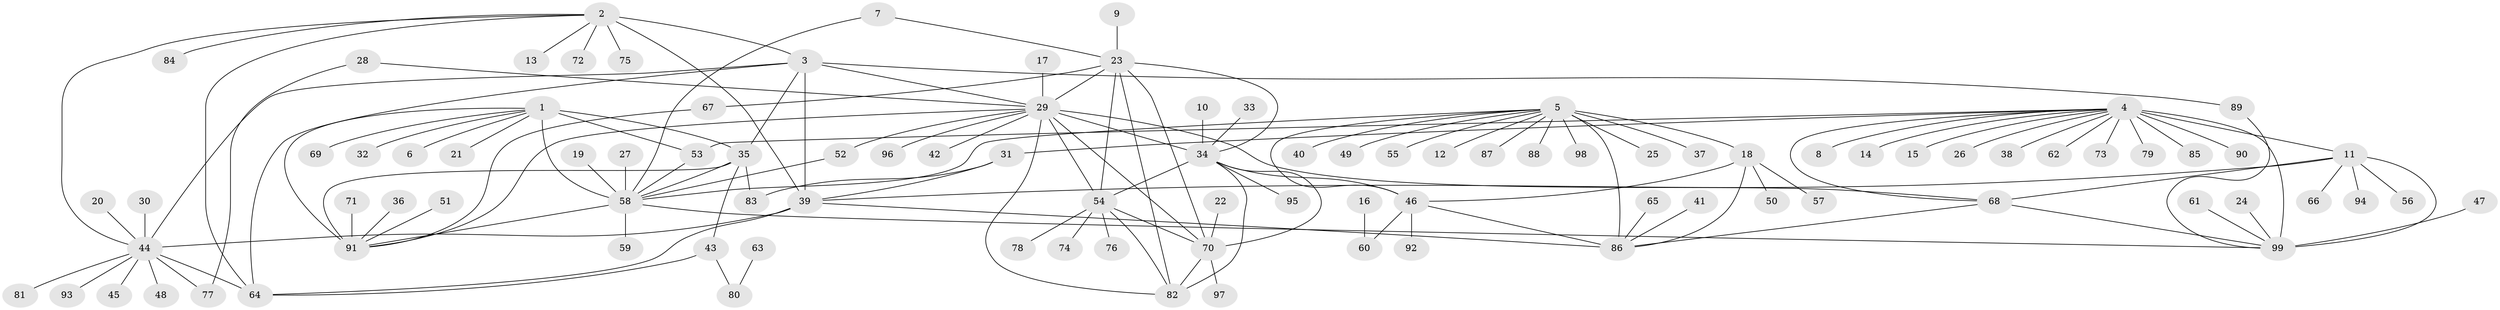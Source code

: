 // original degree distribution, {7: 0.03571428571428571, 12: 0.007142857142857143, 9: 0.04285714285714286, 6: 0.02857142857142857, 15: 0.02142857142857143, 10: 0.05, 14: 0.007142857142857143, 8: 0.02857142857142857, 11: 0.02857142857142857, 2: 0.08571428571428572, 1: 0.6214285714285714, 3: 0.03571428571428571, 4: 0.007142857142857143}
// Generated by graph-tools (version 1.1) at 2025/37/03/04/25 23:37:45]
// undirected, 99 vertices, 139 edges
graph export_dot {
  node [color=gray90,style=filled];
  1;
  2;
  3;
  4;
  5;
  6;
  7;
  8;
  9;
  10;
  11;
  12;
  13;
  14;
  15;
  16;
  17;
  18;
  19;
  20;
  21;
  22;
  23;
  24;
  25;
  26;
  27;
  28;
  29;
  30;
  31;
  32;
  33;
  34;
  35;
  36;
  37;
  38;
  39;
  40;
  41;
  42;
  43;
  44;
  45;
  46;
  47;
  48;
  49;
  50;
  51;
  52;
  53;
  54;
  55;
  56;
  57;
  58;
  59;
  60;
  61;
  62;
  63;
  64;
  65;
  66;
  67;
  68;
  69;
  70;
  71;
  72;
  73;
  74;
  75;
  76;
  77;
  78;
  79;
  80;
  81;
  82;
  83;
  84;
  85;
  86;
  87;
  88;
  89;
  90;
  91;
  92;
  93;
  94;
  95;
  96;
  97;
  98;
  99;
  1 -- 6 [weight=1.0];
  1 -- 21 [weight=1.0];
  1 -- 32 [weight=1.0];
  1 -- 35 [weight=4.0];
  1 -- 53 [weight=1.0];
  1 -- 58 [weight=4.0];
  1 -- 69 [weight=1.0];
  1 -- 91 [weight=4.0];
  2 -- 3 [weight=4.0];
  2 -- 13 [weight=1.0];
  2 -- 39 [weight=2.0];
  2 -- 44 [weight=2.0];
  2 -- 64 [weight=2.0];
  2 -- 72 [weight=1.0];
  2 -- 75 [weight=1.0];
  2 -- 84 [weight=1.0];
  3 -- 29 [weight=1.0];
  3 -- 35 [weight=1.0];
  3 -- 39 [weight=2.0];
  3 -- 44 [weight=2.0];
  3 -- 64 [weight=2.0];
  3 -- 89 [weight=1.0];
  4 -- 8 [weight=1.0];
  4 -- 11 [weight=2.0];
  4 -- 14 [weight=1.0];
  4 -- 15 [weight=1.0];
  4 -- 26 [weight=1.0];
  4 -- 31 [weight=1.0];
  4 -- 38 [weight=1.0];
  4 -- 53 [weight=1.0];
  4 -- 62 [weight=1.0];
  4 -- 68 [weight=2.0];
  4 -- 73 [weight=1.0];
  4 -- 79 [weight=1.0];
  4 -- 85 [weight=1.0];
  4 -- 90 [weight=1.0];
  4 -- 99 [weight=6.0];
  5 -- 12 [weight=1.0];
  5 -- 18 [weight=4.0];
  5 -- 25 [weight=1.0];
  5 -- 37 [weight=1.0];
  5 -- 40 [weight=1.0];
  5 -- 46 [weight=4.0];
  5 -- 49 [weight=1.0];
  5 -- 55 [weight=1.0];
  5 -- 58 [weight=1.0];
  5 -- 86 [weight=4.0];
  5 -- 87 [weight=1.0];
  5 -- 88 [weight=1.0];
  5 -- 98 [weight=1.0];
  7 -- 23 [weight=1.0];
  7 -- 58 [weight=1.0];
  9 -- 23 [weight=1.0];
  10 -- 34 [weight=1.0];
  11 -- 39 [weight=1.0];
  11 -- 56 [weight=1.0];
  11 -- 66 [weight=1.0];
  11 -- 68 [weight=1.0];
  11 -- 94 [weight=1.0];
  11 -- 99 [weight=3.0];
  16 -- 60 [weight=1.0];
  17 -- 29 [weight=1.0];
  18 -- 46 [weight=1.0];
  18 -- 50 [weight=1.0];
  18 -- 57 [weight=1.0];
  18 -- 86 [weight=1.0];
  19 -- 58 [weight=1.0];
  20 -- 44 [weight=1.0];
  22 -- 70 [weight=1.0];
  23 -- 29 [weight=1.0];
  23 -- 34 [weight=1.0];
  23 -- 54 [weight=1.0];
  23 -- 67 [weight=1.0];
  23 -- 70 [weight=1.0];
  23 -- 82 [weight=2.0];
  24 -- 99 [weight=1.0];
  27 -- 58 [weight=1.0];
  28 -- 29 [weight=1.0];
  28 -- 77 [weight=1.0];
  29 -- 34 [weight=1.0];
  29 -- 42 [weight=1.0];
  29 -- 52 [weight=1.0];
  29 -- 54 [weight=1.0];
  29 -- 68 [weight=1.0];
  29 -- 70 [weight=1.0];
  29 -- 82 [weight=2.0];
  29 -- 91 [weight=1.0];
  29 -- 96 [weight=1.0];
  30 -- 44 [weight=1.0];
  31 -- 39 [weight=1.0];
  31 -- 83 [weight=1.0];
  33 -- 34 [weight=1.0];
  34 -- 46 [weight=1.0];
  34 -- 54 [weight=1.0];
  34 -- 70 [weight=1.0];
  34 -- 82 [weight=2.0];
  34 -- 95 [weight=1.0];
  35 -- 43 [weight=1.0];
  35 -- 58 [weight=1.0];
  35 -- 83 [weight=1.0];
  35 -- 91 [weight=1.0];
  36 -- 91 [weight=1.0];
  39 -- 44 [weight=1.0];
  39 -- 64 [weight=1.0];
  39 -- 86 [weight=1.0];
  41 -- 86 [weight=1.0];
  43 -- 64 [weight=1.0];
  43 -- 80 [weight=1.0];
  44 -- 45 [weight=1.0];
  44 -- 48 [weight=1.0];
  44 -- 64 [weight=1.0];
  44 -- 77 [weight=1.0];
  44 -- 81 [weight=1.0];
  44 -- 93 [weight=1.0];
  46 -- 60 [weight=1.0];
  46 -- 86 [weight=1.0];
  46 -- 92 [weight=1.0];
  47 -- 99 [weight=1.0];
  51 -- 91 [weight=1.0];
  52 -- 58 [weight=1.0];
  53 -- 58 [weight=1.0];
  54 -- 70 [weight=1.0];
  54 -- 74 [weight=1.0];
  54 -- 76 [weight=1.0];
  54 -- 78 [weight=1.0];
  54 -- 82 [weight=2.0];
  58 -- 59 [weight=1.0];
  58 -- 91 [weight=1.0];
  58 -- 99 [weight=1.0];
  61 -- 99 [weight=1.0];
  63 -- 80 [weight=1.0];
  65 -- 86 [weight=1.0];
  67 -- 91 [weight=1.0];
  68 -- 86 [weight=1.0];
  68 -- 99 [weight=3.0];
  70 -- 82 [weight=2.0];
  70 -- 97 [weight=1.0];
  71 -- 91 [weight=1.0];
  89 -- 99 [weight=1.0];
}
